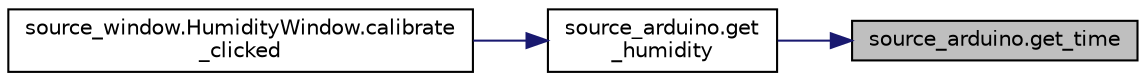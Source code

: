 digraph "source_arduino.get_time"
{
 // LATEX_PDF_SIZE
  edge [fontname="Helvetica",fontsize="10",labelfontname="Helvetica",labelfontsize="10"];
  node [fontname="Helvetica",fontsize="10",shape=record];
  rankdir="RL";
  Node1 [label="source_arduino.get_time",height=0.2,width=0.4,color="black", fillcolor="grey75", style="filled", fontcolor="black",tooltip="Gets the time stored in the Arduino."];
  Node1 -> Node2 [dir="back",color="midnightblue",fontsize="10",style="solid",fontname="Helvetica"];
  Node2 [label="source_arduino.get\l_humidity",height=0.2,width=0.4,color="black", fillcolor="white", style="filled",URL="$namespacesource__arduino.html#ab9ba9172cbda42fdb95393c116589bee",tooltip="Gets the current humidity."];
  Node2 -> Node3 [dir="back",color="midnightblue",fontsize="10",style="solid",fontname="Helvetica"];
  Node3 [label="source_window.HumidityWindow.calibrate\l_clicked",height=0.2,width=0.4,color="black", fillcolor="white", style="filled",URL="$classsource__window_1_1_humidity_window.html#a6e0217afecd5be65e3ec37313c2c2289",tooltip="Handler for the Calibrate button."];
}
